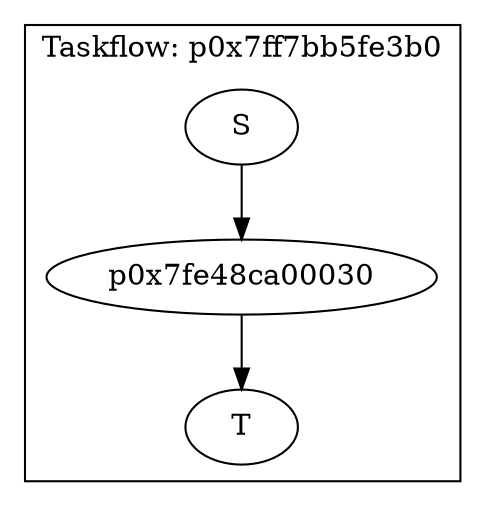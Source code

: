 digraph Taskflow {
subgraph cluster_p0x7ff7bb5fe410 {
label="Taskflow: p0x7ff7bb5fe3b0";
p0x7fe48ca00030[label="p0x7fe48ca00030" ];
p0x7fe48ca00030 -> p0x7fe48ca00250;
p0x7fe48ca00140[label="S" ];
p0x7fe48ca00140 -> p0x7fe48ca00030;
p0x7fe48ca00250[label="T" ];
}
}
